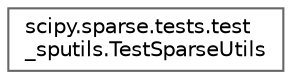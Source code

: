 digraph "Graphical Class Hierarchy"
{
 // LATEX_PDF_SIZE
  bgcolor="transparent";
  edge [fontname=Helvetica,fontsize=10,labelfontname=Helvetica,labelfontsize=10];
  node [fontname=Helvetica,fontsize=10,shape=box,height=0.2,width=0.4];
  rankdir="LR";
  Node0 [id="Node000000",label="scipy.sparse.tests.test\l_sputils.TestSparseUtils",height=0.2,width=0.4,color="grey40", fillcolor="white", style="filled",URL="$d4/d5f/classscipy_1_1sparse_1_1tests_1_1test__sputils_1_1TestSparseUtils.html",tooltip=" "];
}
